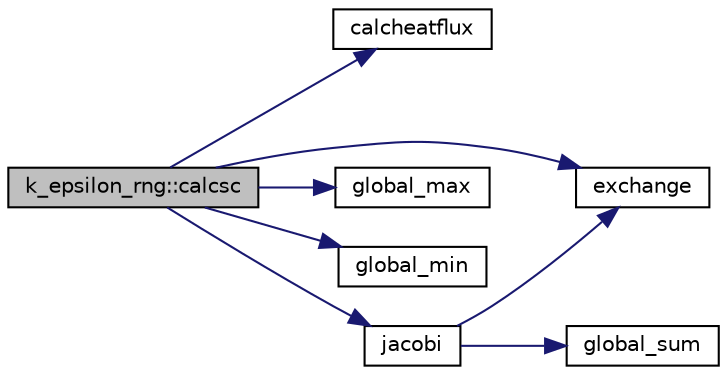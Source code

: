 digraph "k_epsilon_rng::calcsc"
{
 // LATEX_PDF_SIZE
  edge [fontname="Helvetica",fontsize="10",labelfontname="Helvetica",labelfontsize="10"];
  node [fontname="Helvetica",fontsize="10",shape=record];
  rankdir="LR";
  Node1 [label="k_epsilon_rng::calcsc",height=0.2,width=0.4,color="black", fillcolor="grey75", style="filled", fontcolor="black",tooltip=" "];
  Node1 -> Node2 [color="midnightblue",fontsize="10",style="solid",fontname="Helvetica"];
  Node2 [label="calcheatflux",height=0.2,width=0.4,color="black", fillcolor="white", style="filled",URL="$calcheatflux_8f90.html#a1d121507832c2a426ccf16757c03ad46",tooltip=" "];
  Node1 -> Node3 [color="midnightblue",fontsize="10",style="solid",fontname="Helvetica"];
  Node3 [label="exchange",height=0.2,width=0.4,color="black", fillcolor="white", style="filled",URL="$exchange_8f90.html#a5fc820a1936a17b779afe691729f2e84",tooltip=" "];
  Node1 -> Node4 [color="midnightblue",fontsize="10",style="solid",fontname="Helvetica"];
  Node4 [label="global_max",height=0.2,width=0.4,color="black", fillcolor="white", style="filled",URL="$global__max__mpi_8f90.html#a3969dba31b39f0efc28bf16a22bb0f63",tooltip=" "];
  Node1 -> Node5 [color="midnightblue",fontsize="10",style="solid",fontname="Helvetica"];
  Node5 [label="global_min",height=0.2,width=0.4,color="black", fillcolor="white", style="filled",URL="$global__min__mpi_8f90.html#a8d3f5ccc1e5e38338c50893c1b241b98",tooltip=" "];
  Node1 -> Node6 [color="midnightblue",fontsize="10",style="solid",fontname="Helvetica"];
  Node6 [label="jacobi",height=0.2,width=0.4,color="black", fillcolor="white", style="filled",URL="$jacobi_8f90.html#aabc5519018ae344bfdf951ed5c618091",tooltip=" "];
  Node6 -> Node3 [color="midnightblue",fontsize="10",style="solid",fontname="Helvetica"];
  Node6 -> Node7 [color="midnightblue",fontsize="10",style="solid",fontname="Helvetica"];
  Node7 [label="global_sum",height=0.2,width=0.4,color="black", fillcolor="white", style="filled",URL="$global__sum__mpi_8f90.html#a58e0607c82def5e112fdf461f29d2d9f",tooltip=" "];
}
